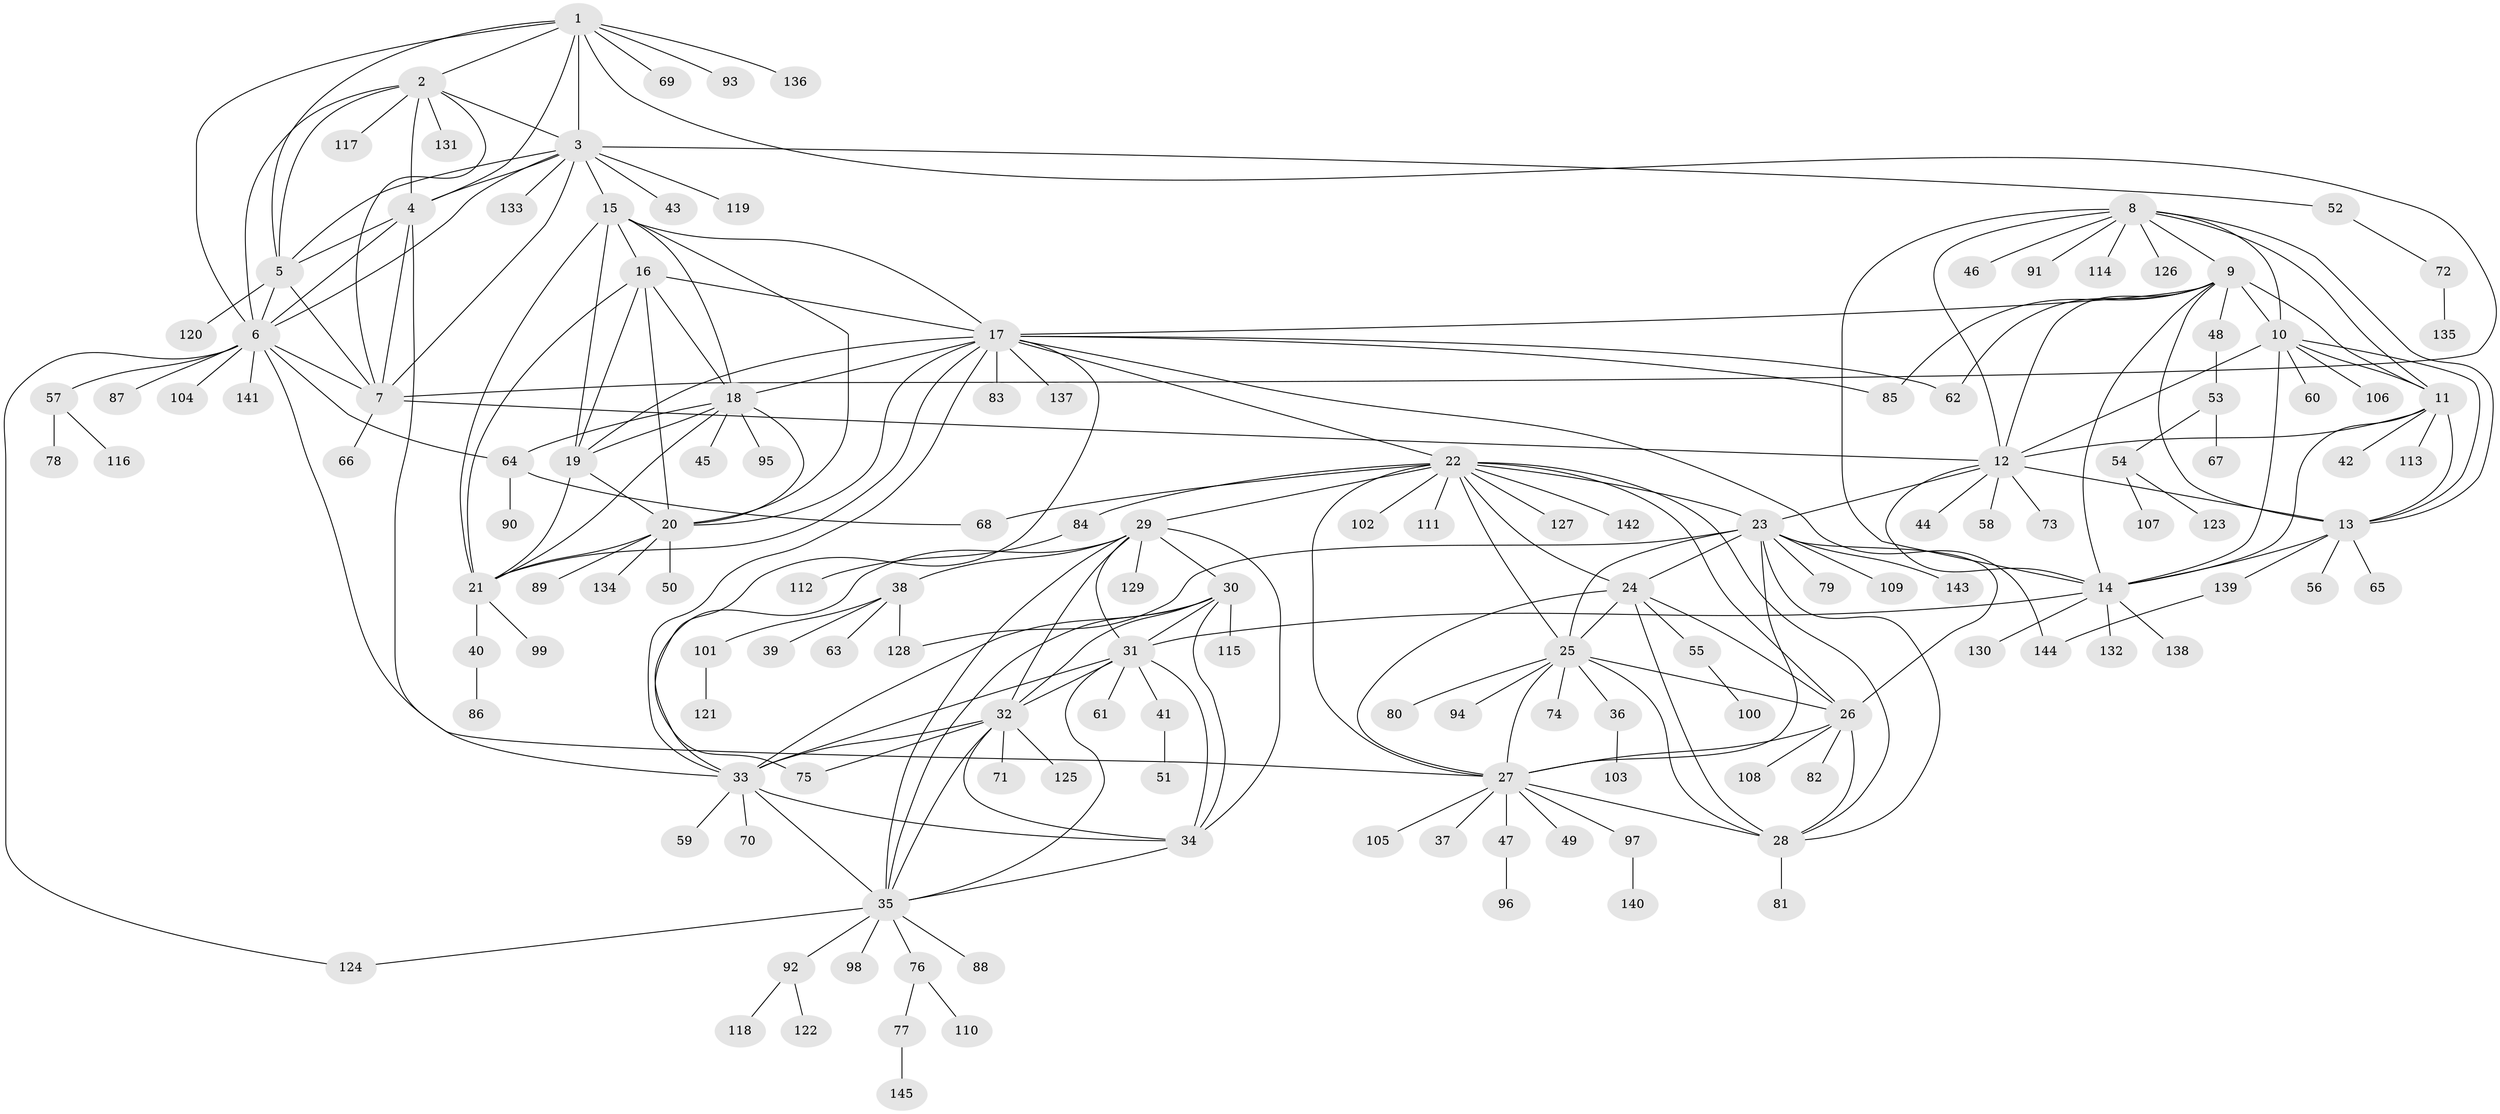 // Generated by graph-tools (version 1.1) at 2025/02/03/09/25 03:02:35]
// undirected, 145 vertices, 233 edges
graph export_dot {
graph [start="1"]
  node [color=gray90,style=filled];
  1;
  2;
  3;
  4;
  5;
  6;
  7;
  8;
  9;
  10;
  11;
  12;
  13;
  14;
  15;
  16;
  17;
  18;
  19;
  20;
  21;
  22;
  23;
  24;
  25;
  26;
  27;
  28;
  29;
  30;
  31;
  32;
  33;
  34;
  35;
  36;
  37;
  38;
  39;
  40;
  41;
  42;
  43;
  44;
  45;
  46;
  47;
  48;
  49;
  50;
  51;
  52;
  53;
  54;
  55;
  56;
  57;
  58;
  59;
  60;
  61;
  62;
  63;
  64;
  65;
  66;
  67;
  68;
  69;
  70;
  71;
  72;
  73;
  74;
  75;
  76;
  77;
  78;
  79;
  80;
  81;
  82;
  83;
  84;
  85;
  86;
  87;
  88;
  89;
  90;
  91;
  92;
  93;
  94;
  95;
  96;
  97;
  98;
  99;
  100;
  101;
  102;
  103;
  104;
  105;
  106;
  107;
  108;
  109;
  110;
  111;
  112;
  113;
  114;
  115;
  116;
  117;
  118;
  119;
  120;
  121;
  122;
  123;
  124;
  125;
  126;
  127;
  128;
  129;
  130;
  131;
  132;
  133;
  134;
  135;
  136;
  137;
  138;
  139;
  140;
  141;
  142;
  143;
  144;
  145;
  1 -- 2;
  1 -- 3;
  1 -- 4;
  1 -- 5;
  1 -- 6;
  1 -- 7;
  1 -- 69;
  1 -- 93;
  1 -- 136;
  2 -- 3;
  2 -- 4;
  2 -- 5;
  2 -- 6;
  2 -- 7;
  2 -- 117;
  2 -- 131;
  3 -- 4;
  3 -- 5;
  3 -- 6;
  3 -- 7;
  3 -- 15;
  3 -- 43;
  3 -- 52;
  3 -- 119;
  3 -- 133;
  4 -- 5;
  4 -- 6;
  4 -- 7;
  4 -- 33;
  5 -- 6;
  5 -- 7;
  5 -- 120;
  6 -- 7;
  6 -- 27;
  6 -- 57;
  6 -- 64;
  6 -- 87;
  6 -- 104;
  6 -- 124;
  6 -- 141;
  7 -- 12;
  7 -- 66;
  8 -- 9;
  8 -- 10;
  8 -- 11;
  8 -- 12;
  8 -- 13;
  8 -- 14;
  8 -- 46;
  8 -- 91;
  8 -- 114;
  8 -- 126;
  9 -- 10;
  9 -- 11;
  9 -- 12;
  9 -- 13;
  9 -- 14;
  9 -- 17;
  9 -- 48;
  9 -- 62;
  9 -- 85;
  10 -- 11;
  10 -- 12;
  10 -- 13;
  10 -- 14;
  10 -- 60;
  10 -- 106;
  11 -- 12;
  11 -- 13;
  11 -- 14;
  11 -- 42;
  11 -- 113;
  12 -- 13;
  12 -- 14;
  12 -- 23;
  12 -- 44;
  12 -- 58;
  12 -- 73;
  13 -- 14;
  13 -- 56;
  13 -- 65;
  13 -- 139;
  14 -- 31;
  14 -- 130;
  14 -- 132;
  14 -- 138;
  15 -- 16;
  15 -- 17;
  15 -- 18;
  15 -- 19;
  15 -- 20;
  15 -- 21;
  16 -- 17;
  16 -- 18;
  16 -- 19;
  16 -- 20;
  16 -- 21;
  17 -- 18;
  17 -- 19;
  17 -- 20;
  17 -- 21;
  17 -- 22;
  17 -- 33;
  17 -- 62;
  17 -- 75;
  17 -- 83;
  17 -- 85;
  17 -- 137;
  17 -- 144;
  18 -- 19;
  18 -- 20;
  18 -- 21;
  18 -- 45;
  18 -- 64;
  18 -- 95;
  19 -- 20;
  19 -- 21;
  20 -- 21;
  20 -- 50;
  20 -- 89;
  20 -- 134;
  21 -- 40;
  21 -- 99;
  22 -- 23;
  22 -- 24;
  22 -- 25;
  22 -- 26;
  22 -- 27;
  22 -- 28;
  22 -- 29;
  22 -- 68;
  22 -- 84;
  22 -- 102;
  22 -- 111;
  22 -- 127;
  22 -- 142;
  23 -- 24;
  23 -- 25;
  23 -- 26;
  23 -- 27;
  23 -- 28;
  23 -- 79;
  23 -- 109;
  23 -- 128;
  23 -- 143;
  24 -- 25;
  24 -- 26;
  24 -- 27;
  24 -- 28;
  24 -- 55;
  25 -- 26;
  25 -- 27;
  25 -- 28;
  25 -- 36;
  25 -- 74;
  25 -- 80;
  25 -- 94;
  26 -- 27;
  26 -- 28;
  26 -- 82;
  26 -- 108;
  27 -- 28;
  27 -- 37;
  27 -- 47;
  27 -- 49;
  27 -- 97;
  27 -- 105;
  28 -- 81;
  29 -- 30;
  29 -- 31;
  29 -- 32;
  29 -- 33;
  29 -- 34;
  29 -- 35;
  29 -- 38;
  29 -- 129;
  30 -- 31;
  30 -- 32;
  30 -- 33;
  30 -- 34;
  30 -- 35;
  30 -- 115;
  31 -- 32;
  31 -- 33;
  31 -- 34;
  31 -- 35;
  31 -- 41;
  31 -- 61;
  32 -- 33;
  32 -- 34;
  32 -- 35;
  32 -- 71;
  32 -- 75;
  32 -- 125;
  33 -- 34;
  33 -- 35;
  33 -- 59;
  33 -- 70;
  34 -- 35;
  35 -- 76;
  35 -- 88;
  35 -- 92;
  35 -- 98;
  35 -- 124;
  36 -- 103;
  38 -- 39;
  38 -- 63;
  38 -- 101;
  38 -- 128;
  40 -- 86;
  41 -- 51;
  47 -- 96;
  48 -- 53;
  52 -- 72;
  53 -- 54;
  53 -- 67;
  54 -- 107;
  54 -- 123;
  55 -- 100;
  57 -- 78;
  57 -- 116;
  64 -- 68;
  64 -- 90;
  72 -- 135;
  76 -- 77;
  76 -- 110;
  77 -- 145;
  84 -- 112;
  92 -- 118;
  92 -- 122;
  97 -- 140;
  101 -- 121;
  139 -- 144;
}
